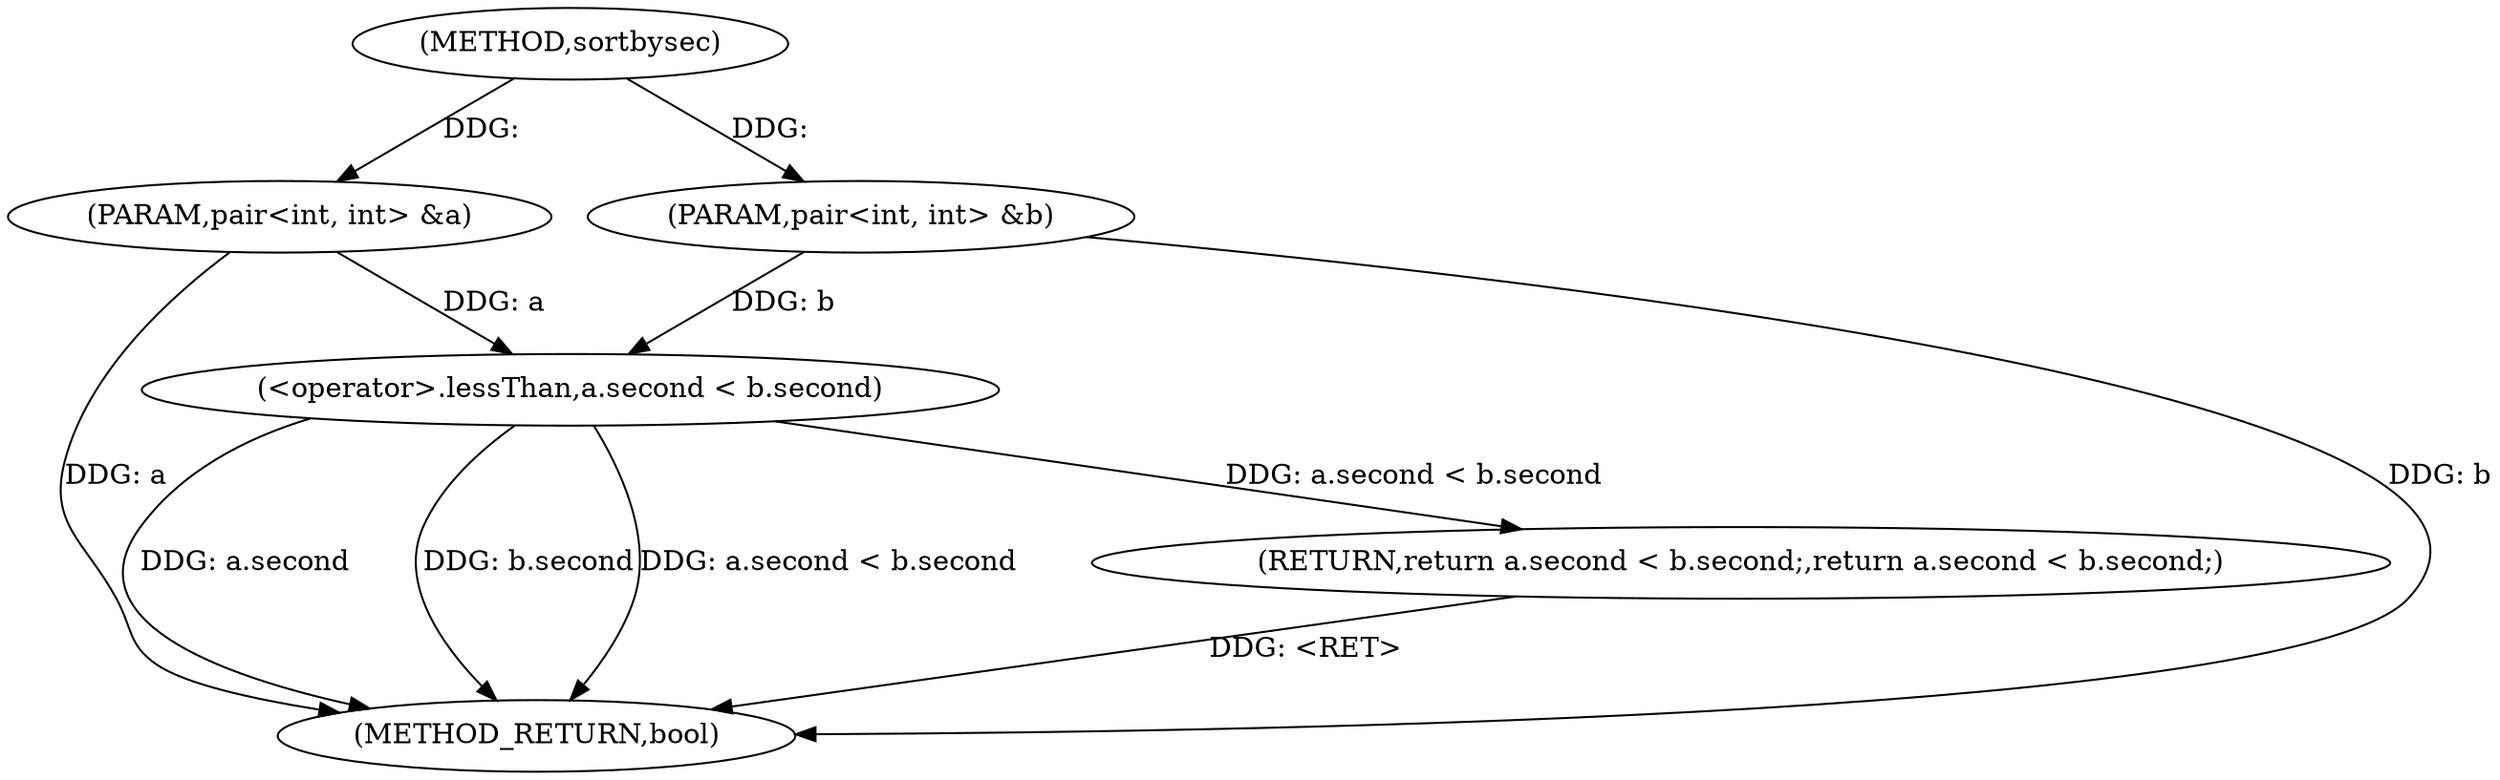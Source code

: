 digraph "sortbysec" {  
"1000363" [label = "(METHOD,sortbysec)" ]
"1000375" [label = "(METHOD_RETURN,bool)" ]
"1000364" [label = "(PARAM,pair<int, int> &a)" ]
"1000365" [label = "(PARAM,pair<int, int> &b)" ]
"1000367" [label = "(RETURN,return a.second < b.second;,return a.second < b.second;)" ]
"1000368" [label = "(<operator>.lessThan,a.second < b.second)" ]
  "1000364" -> "1000375"  [ label = "DDG: a"] 
  "1000365" -> "1000375"  [ label = "DDG: b"] 
  "1000368" -> "1000375"  [ label = "DDG: a.second"] 
  "1000368" -> "1000375"  [ label = "DDG: b.second"] 
  "1000368" -> "1000375"  [ label = "DDG: a.second < b.second"] 
  "1000367" -> "1000375"  [ label = "DDG: <RET>"] 
  "1000363" -> "1000364"  [ label = "DDG: "] 
  "1000363" -> "1000365"  [ label = "DDG: "] 
  "1000368" -> "1000367"  [ label = "DDG: a.second < b.second"] 
  "1000364" -> "1000368"  [ label = "DDG: a"] 
  "1000365" -> "1000368"  [ label = "DDG: b"] 
}
